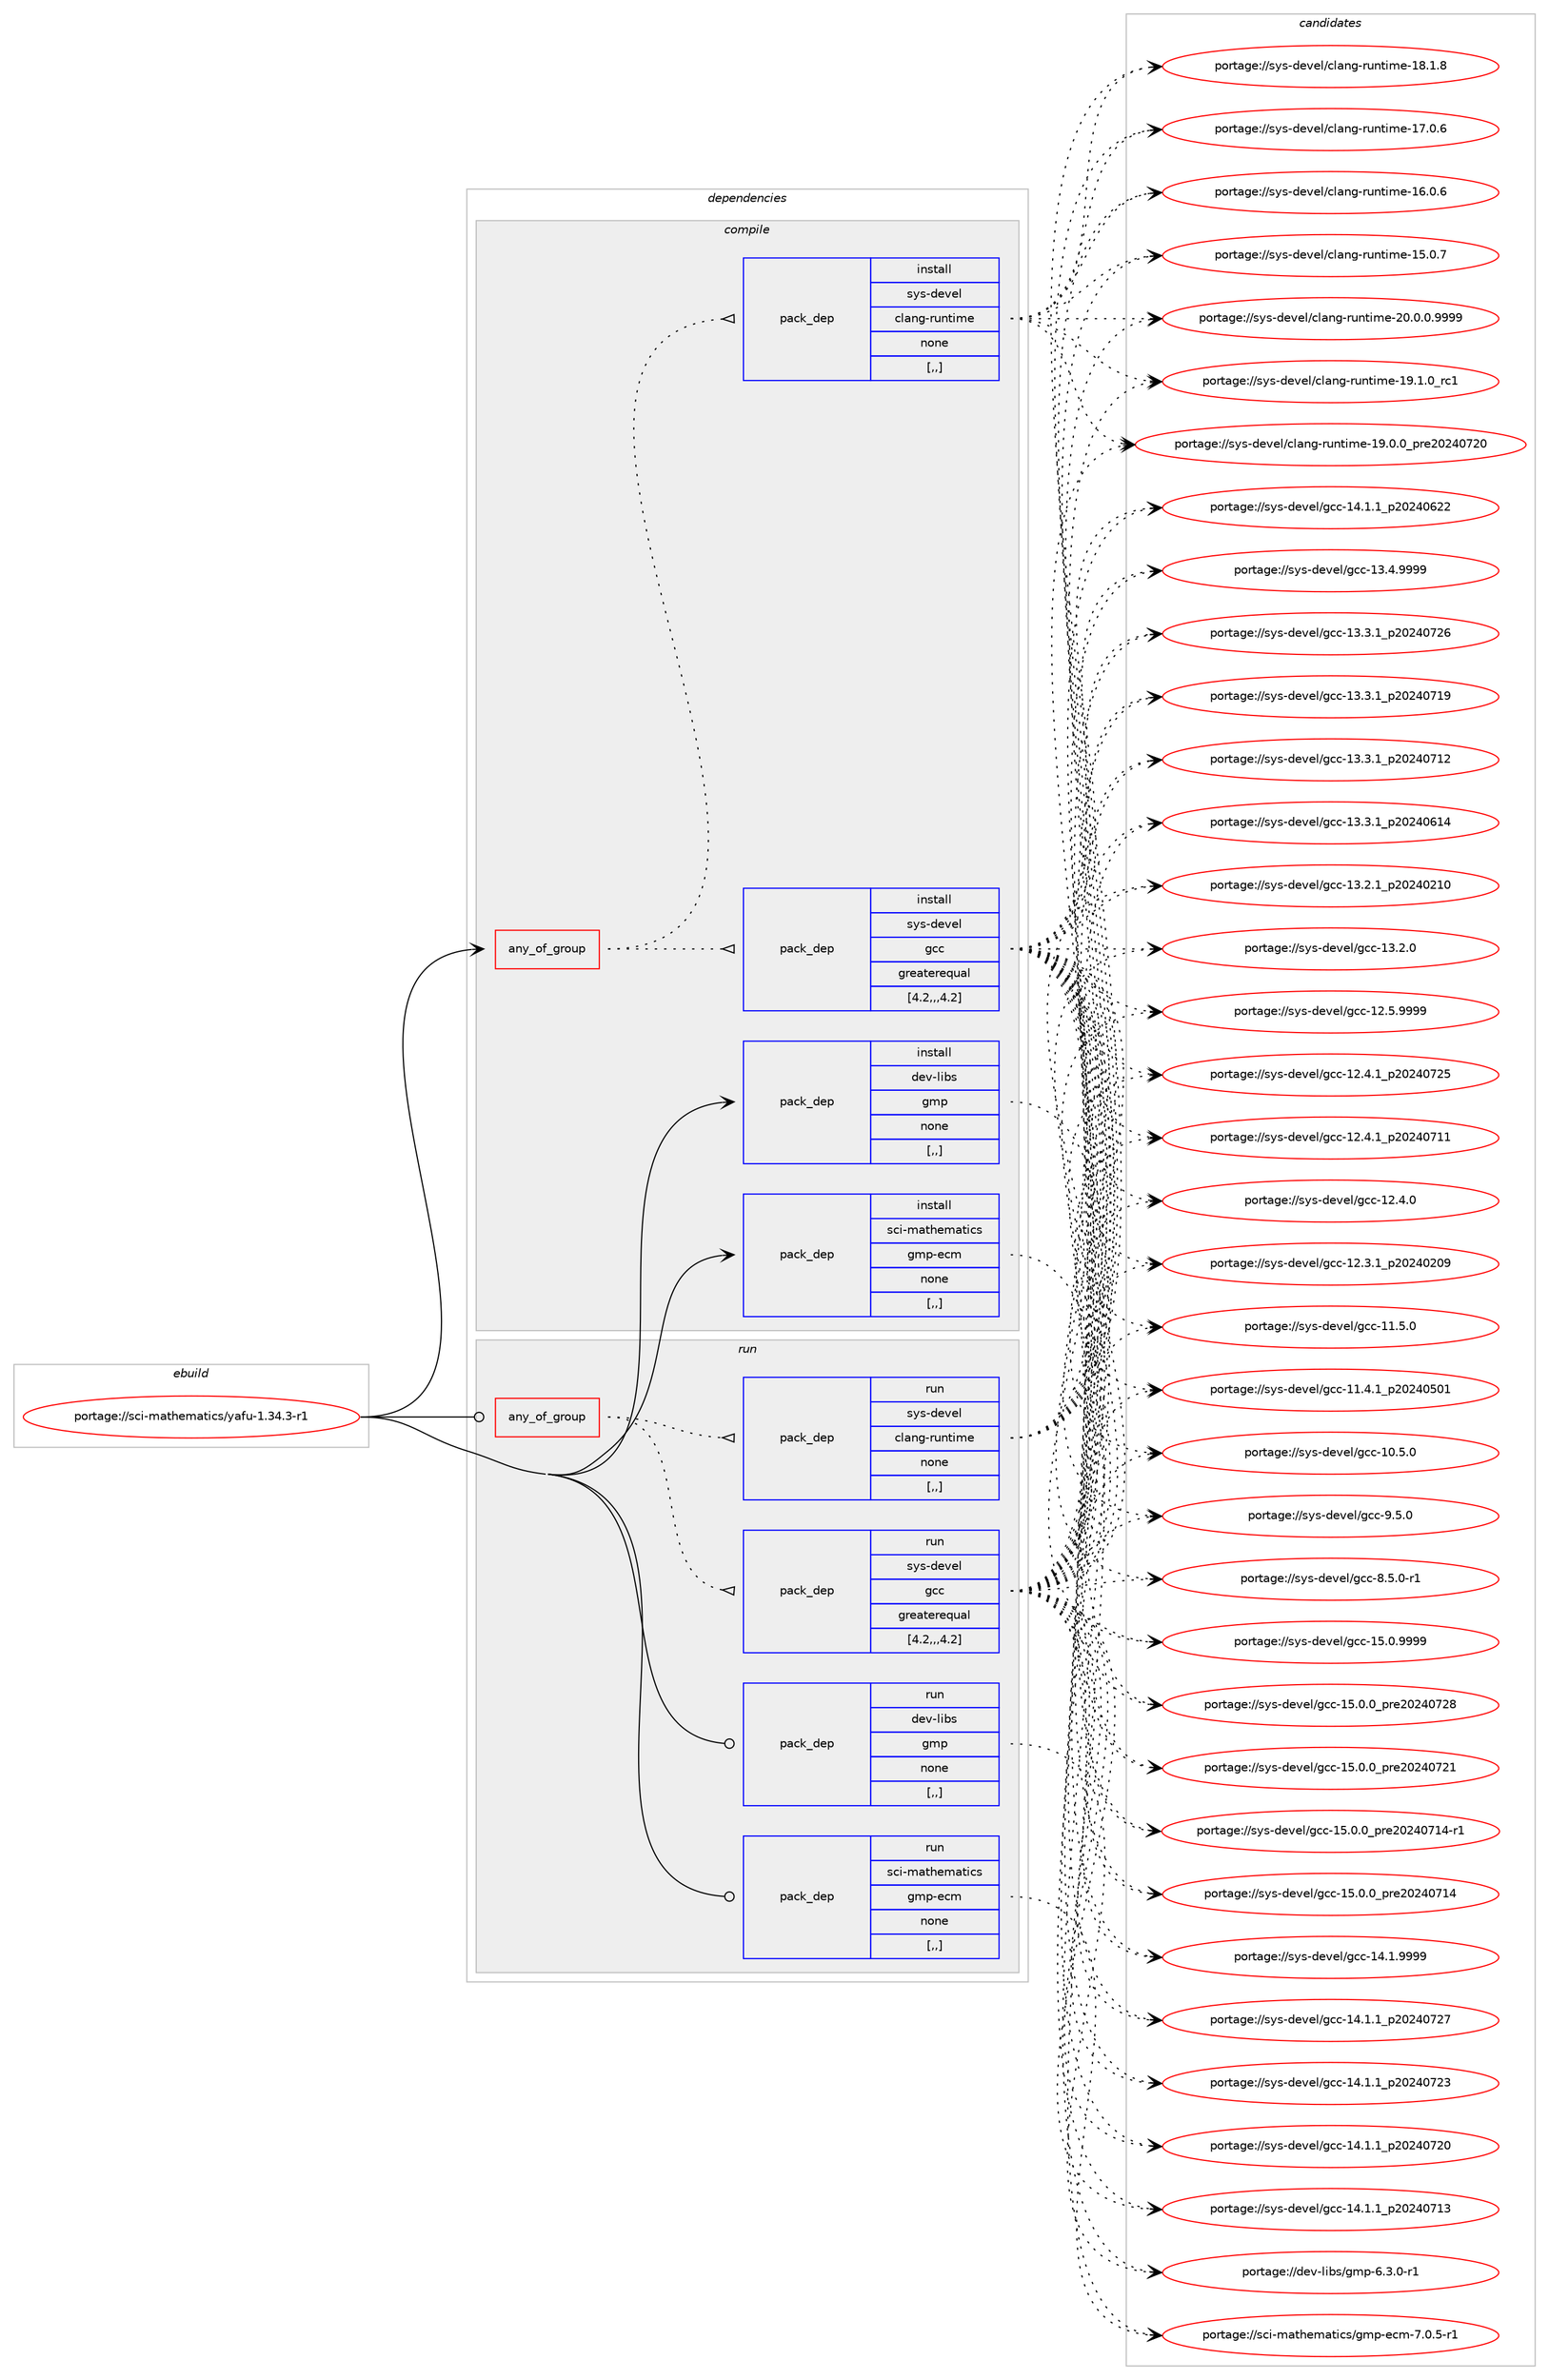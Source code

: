 digraph prolog {

# *************
# Graph options
# *************

newrank=true;
concentrate=true;
compound=true;
graph [rankdir=LR,fontname=Helvetica,fontsize=10,ranksep=1.5];#, ranksep=2.5, nodesep=0.2];
edge  [arrowhead=vee];
node  [fontname=Helvetica,fontsize=10];

# **********
# The ebuild
# **********

subgraph cluster_leftcol {
color=gray;
label=<<i>ebuild</i>>;
id [label="portage://sci-mathematics/yafu-1.34.3-r1", color=red, width=4, href="../sci-mathematics/yafu-1.34.3-r1.svg"];
}

# ****************
# The dependencies
# ****************

subgraph cluster_midcol {
color=gray;
label=<<i>dependencies</i>>;
subgraph cluster_compile {
fillcolor="#eeeeee";
style=filled;
label=<<i>compile</i>>;
subgraph any2677 {
dependency410387 [label=<<TABLE BORDER="0" CELLBORDER="1" CELLSPACING="0" CELLPADDING="4"><TR><TD CELLPADDING="10">any_of_group</TD></TR></TABLE>>, shape=none, color=red];subgraph pack298605 {
dependency410388 [label=<<TABLE BORDER="0" CELLBORDER="1" CELLSPACING="0" CELLPADDING="4" WIDTH="220"><TR><TD ROWSPAN="6" CELLPADDING="30">pack_dep</TD></TR><TR><TD WIDTH="110">install</TD></TR><TR><TD>sys-devel</TD></TR><TR><TD>gcc</TD></TR><TR><TD>greaterequal</TD></TR><TR><TD>[4.2,,,4.2]</TD></TR></TABLE>>, shape=none, color=blue];
}
dependency410387:e -> dependency410388:w [weight=20,style="dotted",arrowhead="oinv"];
subgraph pack298606 {
dependency410389 [label=<<TABLE BORDER="0" CELLBORDER="1" CELLSPACING="0" CELLPADDING="4" WIDTH="220"><TR><TD ROWSPAN="6" CELLPADDING="30">pack_dep</TD></TR><TR><TD WIDTH="110">install</TD></TR><TR><TD>sys-devel</TD></TR><TR><TD>clang-runtime</TD></TR><TR><TD>none</TD></TR><TR><TD>[,,]</TD></TR></TABLE>>, shape=none, color=blue];
}
dependency410387:e -> dependency410389:w [weight=20,style="dotted",arrowhead="oinv"];
}
id:e -> dependency410387:w [weight=20,style="solid",arrowhead="vee"];
subgraph pack298607 {
dependency410390 [label=<<TABLE BORDER="0" CELLBORDER="1" CELLSPACING="0" CELLPADDING="4" WIDTH="220"><TR><TD ROWSPAN="6" CELLPADDING="30">pack_dep</TD></TR><TR><TD WIDTH="110">install</TD></TR><TR><TD>dev-libs</TD></TR><TR><TD>gmp</TD></TR><TR><TD>none</TD></TR><TR><TD>[,,]</TD></TR></TABLE>>, shape=none, color=blue];
}
id:e -> dependency410390:w [weight=20,style="solid",arrowhead="vee"];
subgraph pack298608 {
dependency410391 [label=<<TABLE BORDER="0" CELLBORDER="1" CELLSPACING="0" CELLPADDING="4" WIDTH="220"><TR><TD ROWSPAN="6" CELLPADDING="30">pack_dep</TD></TR><TR><TD WIDTH="110">install</TD></TR><TR><TD>sci-mathematics</TD></TR><TR><TD>gmp-ecm</TD></TR><TR><TD>none</TD></TR><TR><TD>[,,]</TD></TR></TABLE>>, shape=none, color=blue];
}
id:e -> dependency410391:w [weight=20,style="solid",arrowhead="vee"];
}
subgraph cluster_compileandrun {
fillcolor="#eeeeee";
style=filled;
label=<<i>compile and run</i>>;
}
subgraph cluster_run {
fillcolor="#eeeeee";
style=filled;
label=<<i>run</i>>;
subgraph any2678 {
dependency410392 [label=<<TABLE BORDER="0" CELLBORDER="1" CELLSPACING="0" CELLPADDING="4"><TR><TD CELLPADDING="10">any_of_group</TD></TR></TABLE>>, shape=none, color=red];subgraph pack298609 {
dependency410393 [label=<<TABLE BORDER="0" CELLBORDER="1" CELLSPACING="0" CELLPADDING="4" WIDTH="220"><TR><TD ROWSPAN="6" CELLPADDING="30">pack_dep</TD></TR><TR><TD WIDTH="110">run</TD></TR><TR><TD>sys-devel</TD></TR><TR><TD>gcc</TD></TR><TR><TD>greaterequal</TD></TR><TR><TD>[4.2,,,4.2]</TD></TR></TABLE>>, shape=none, color=blue];
}
dependency410392:e -> dependency410393:w [weight=20,style="dotted",arrowhead="oinv"];
subgraph pack298610 {
dependency410394 [label=<<TABLE BORDER="0" CELLBORDER="1" CELLSPACING="0" CELLPADDING="4" WIDTH="220"><TR><TD ROWSPAN="6" CELLPADDING="30">pack_dep</TD></TR><TR><TD WIDTH="110">run</TD></TR><TR><TD>sys-devel</TD></TR><TR><TD>clang-runtime</TD></TR><TR><TD>none</TD></TR><TR><TD>[,,]</TD></TR></TABLE>>, shape=none, color=blue];
}
dependency410392:e -> dependency410394:w [weight=20,style="dotted",arrowhead="oinv"];
}
id:e -> dependency410392:w [weight=20,style="solid",arrowhead="odot"];
subgraph pack298611 {
dependency410395 [label=<<TABLE BORDER="0" CELLBORDER="1" CELLSPACING="0" CELLPADDING="4" WIDTH="220"><TR><TD ROWSPAN="6" CELLPADDING="30">pack_dep</TD></TR><TR><TD WIDTH="110">run</TD></TR><TR><TD>dev-libs</TD></TR><TR><TD>gmp</TD></TR><TR><TD>none</TD></TR><TR><TD>[,,]</TD></TR></TABLE>>, shape=none, color=blue];
}
id:e -> dependency410395:w [weight=20,style="solid",arrowhead="odot"];
subgraph pack298612 {
dependency410396 [label=<<TABLE BORDER="0" CELLBORDER="1" CELLSPACING="0" CELLPADDING="4" WIDTH="220"><TR><TD ROWSPAN="6" CELLPADDING="30">pack_dep</TD></TR><TR><TD WIDTH="110">run</TD></TR><TR><TD>sci-mathematics</TD></TR><TR><TD>gmp-ecm</TD></TR><TR><TD>none</TD></TR><TR><TD>[,,]</TD></TR></TABLE>>, shape=none, color=blue];
}
id:e -> dependency410396:w [weight=20,style="solid",arrowhead="odot"];
}
}

# **************
# The candidates
# **************

subgraph cluster_choices {
rank=same;
color=gray;
label=<<i>candidates</i>>;

subgraph choice298605 {
color=black;
nodesep=1;
choice1151211154510010111810110847103999945495346484657575757 [label="portage://sys-devel/gcc-15.0.9999", color=red, width=4,href="../sys-devel/gcc-15.0.9999.svg"];
choice1151211154510010111810110847103999945495346484648951121141015048505248555056 [label="portage://sys-devel/gcc-15.0.0_pre20240728", color=red, width=4,href="../sys-devel/gcc-15.0.0_pre20240728.svg"];
choice1151211154510010111810110847103999945495346484648951121141015048505248555049 [label="portage://sys-devel/gcc-15.0.0_pre20240721", color=red, width=4,href="../sys-devel/gcc-15.0.0_pre20240721.svg"];
choice11512111545100101118101108471039999454953464846489511211410150485052485549524511449 [label="portage://sys-devel/gcc-15.0.0_pre20240714-r1", color=red, width=4,href="../sys-devel/gcc-15.0.0_pre20240714-r1.svg"];
choice1151211154510010111810110847103999945495346484648951121141015048505248554952 [label="portage://sys-devel/gcc-15.0.0_pre20240714", color=red, width=4,href="../sys-devel/gcc-15.0.0_pre20240714.svg"];
choice1151211154510010111810110847103999945495246494657575757 [label="portage://sys-devel/gcc-14.1.9999", color=red, width=4,href="../sys-devel/gcc-14.1.9999.svg"];
choice1151211154510010111810110847103999945495246494649951125048505248555055 [label="portage://sys-devel/gcc-14.1.1_p20240727", color=red, width=4,href="../sys-devel/gcc-14.1.1_p20240727.svg"];
choice1151211154510010111810110847103999945495246494649951125048505248555051 [label="portage://sys-devel/gcc-14.1.1_p20240723", color=red, width=4,href="../sys-devel/gcc-14.1.1_p20240723.svg"];
choice1151211154510010111810110847103999945495246494649951125048505248555048 [label="portage://sys-devel/gcc-14.1.1_p20240720", color=red, width=4,href="../sys-devel/gcc-14.1.1_p20240720.svg"];
choice1151211154510010111810110847103999945495246494649951125048505248554951 [label="portage://sys-devel/gcc-14.1.1_p20240713", color=red, width=4,href="../sys-devel/gcc-14.1.1_p20240713.svg"];
choice1151211154510010111810110847103999945495246494649951125048505248545050 [label="portage://sys-devel/gcc-14.1.1_p20240622", color=red, width=4,href="../sys-devel/gcc-14.1.1_p20240622.svg"];
choice1151211154510010111810110847103999945495146524657575757 [label="portage://sys-devel/gcc-13.4.9999", color=red, width=4,href="../sys-devel/gcc-13.4.9999.svg"];
choice1151211154510010111810110847103999945495146514649951125048505248555054 [label="portage://sys-devel/gcc-13.3.1_p20240726", color=red, width=4,href="../sys-devel/gcc-13.3.1_p20240726.svg"];
choice1151211154510010111810110847103999945495146514649951125048505248554957 [label="portage://sys-devel/gcc-13.3.1_p20240719", color=red, width=4,href="../sys-devel/gcc-13.3.1_p20240719.svg"];
choice1151211154510010111810110847103999945495146514649951125048505248554950 [label="portage://sys-devel/gcc-13.3.1_p20240712", color=red, width=4,href="../sys-devel/gcc-13.3.1_p20240712.svg"];
choice1151211154510010111810110847103999945495146514649951125048505248544952 [label="portage://sys-devel/gcc-13.3.1_p20240614", color=red, width=4,href="../sys-devel/gcc-13.3.1_p20240614.svg"];
choice1151211154510010111810110847103999945495146504649951125048505248504948 [label="portage://sys-devel/gcc-13.2.1_p20240210", color=red, width=4,href="../sys-devel/gcc-13.2.1_p20240210.svg"];
choice1151211154510010111810110847103999945495146504648 [label="portage://sys-devel/gcc-13.2.0", color=red, width=4,href="../sys-devel/gcc-13.2.0.svg"];
choice1151211154510010111810110847103999945495046534657575757 [label="portage://sys-devel/gcc-12.5.9999", color=red, width=4,href="../sys-devel/gcc-12.5.9999.svg"];
choice1151211154510010111810110847103999945495046524649951125048505248555053 [label="portage://sys-devel/gcc-12.4.1_p20240725", color=red, width=4,href="../sys-devel/gcc-12.4.1_p20240725.svg"];
choice1151211154510010111810110847103999945495046524649951125048505248554949 [label="portage://sys-devel/gcc-12.4.1_p20240711", color=red, width=4,href="../sys-devel/gcc-12.4.1_p20240711.svg"];
choice1151211154510010111810110847103999945495046524648 [label="portage://sys-devel/gcc-12.4.0", color=red, width=4,href="../sys-devel/gcc-12.4.0.svg"];
choice1151211154510010111810110847103999945495046514649951125048505248504857 [label="portage://sys-devel/gcc-12.3.1_p20240209", color=red, width=4,href="../sys-devel/gcc-12.3.1_p20240209.svg"];
choice1151211154510010111810110847103999945494946534648 [label="portage://sys-devel/gcc-11.5.0", color=red, width=4,href="../sys-devel/gcc-11.5.0.svg"];
choice1151211154510010111810110847103999945494946524649951125048505248534849 [label="portage://sys-devel/gcc-11.4.1_p20240501", color=red, width=4,href="../sys-devel/gcc-11.4.1_p20240501.svg"];
choice1151211154510010111810110847103999945494846534648 [label="portage://sys-devel/gcc-10.5.0", color=red, width=4,href="../sys-devel/gcc-10.5.0.svg"];
choice11512111545100101118101108471039999455746534648 [label="portage://sys-devel/gcc-9.5.0", color=red, width=4,href="../sys-devel/gcc-9.5.0.svg"];
choice115121115451001011181011084710399994556465346484511449 [label="portage://sys-devel/gcc-8.5.0-r1", color=red, width=4,href="../sys-devel/gcc-8.5.0-r1.svg"];
dependency410388:e -> choice1151211154510010111810110847103999945495346484657575757:w [style=dotted,weight="100"];
dependency410388:e -> choice1151211154510010111810110847103999945495346484648951121141015048505248555056:w [style=dotted,weight="100"];
dependency410388:e -> choice1151211154510010111810110847103999945495346484648951121141015048505248555049:w [style=dotted,weight="100"];
dependency410388:e -> choice11512111545100101118101108471039999454953464846489511211410150485052485549524511449:w [style=dotted,weight="100"];
dependency410388:e -> choice1151211154510010111810110847103999945495346484648951121141015048505248554952:w [style=dotted,weight="100"];
dependency410388:e -> choice1151211154510010111810110847103999945495246494657575757:w [style=dotted,weight="100"];
dependency410388:e -> choice1151211154510010111810110847103999945495246494649951125048505248555055:w [style=dotted,weight="100"];
dependency410388:e -> choice1151211154510010111810110847103999945495246494649951125048505248555051:w [style=dotted,weight="100"];
dependency410388:e -> choice1151211154510010111810110847103999945495246494649951125048505248555048:w [style=dotted,weight="100"];
dependency410388:e -> choice1151211154510010111810110847103999945495246494649951125048505248554951:w [style=dotted,weight="100"];
dependency410388:e -> choice1151211154510010111810110847103999945495246494649951125048505248545050:w [style=dotted,weight="100"];
dependency410388:e -> choice1151211154510010111810110847103999945495146524657575757:w [style=dotted,weight="100"];
dependency410388:e -> choice1151211154510010111810110847103999945495146514649951125048505248555054:w [style=dotted,weight="100"];
dependency410388:e -> choice1151211154510010111810110847103999945495146514649951125048505248554957:w [style=dotted,weight="100"];
dependency410388:e -> choice1151211154510010111810110847103999945495146514649951125048505248554950:w [style=dotted,weight="100"];
dependency410388:e -> choice1151211154510010111810110847103999945495146514649951125048505248544952:w [style=dotted,weight="100"];
dependency410388:e -> choice1151211154510010111810110847103999945495146504649951125048505248504948:w [style=dotted,weight="100"];
dependency410388:e -> choice1151211154510010111810110847103999945495146504648:w [style=dotted,weight="100"];
dependency410388:e -> choice1151211154510010111810110847103999945495046534657575757:w [style=dotted,weight="100"];
dependency410388:e -> choice1151211154510010111810110847103999945495046524649951125048505248555053:w [style=dotted,weight="100"];
dependency410388:e -> choice1151211154510010111810110847103999945495046524649951125048505248554949:w [style=dotted,weight="100"];
dependency410388:e -> choice1151211154510010111810110847103999945495046524648:w [style=dotted,weight="100"];
dependency410388:e -> choice1151211154510010111810110847103999945495046514649951125048505248504857:w [style=dotted,weight="100"];
dependency410388:e -> choice1151211154510010111810110847103999945494946534648:w [style=dotted,weight="100"];
dependency410388:e -> choice1151211154510010111810110847103999945494946524649951125048505248534849:w [style=dotted,weight="100"];
dependency410388:e -> choice1151211154510010111810110847103999945494846534648:w [style=dotted,weight="100"];
dependency410388:e -> choice11512111545100101118101108471039999455746534648:w [style=dotted,weight="100"];
dependency410388:e -> choice115121115451001011181011084710399994556465346484511449:w [style=dotted,weight="100"];
}
subgraph choice298606 {
color=black;
nodesep=1;
choice1151211154510010111810110847991089711010345114117110116105109101455048464846484657575757 [label="portage://sys-devel/clang-runtime-20.0.0.9999", color=red, width=4,href="../sys-devel/clang-runtime-20.0.0.9999.svg"];
choice115121115451001011181011084799108971101034511411711011610510910145495746494648951149949 [label="portage://sys-devel/clang-runtime-19.1.0_rc1", color=red, width=4,href="../sys-devel/clang-runtime-19.1.0_rc1.svg"];
choice115121115451001011181011084799108971101034511411711011610510910145495746484648951121141015048505248555048 [label="portage://sys-devel/clang-runtime-19.0.0_pre20240720", color=red, width=4,href="../sys-devel/clang-runtime-19.0.0_pre20240720.svg"];
choice115121115451001011181011084799108971101034511411711011610510910145495646494656 [label="portage://sys-devel/clang-runtime-18.1.8", color=red, width=4,href="../sys-devel/clang-runtime-18.1.8.svg"];
choice115121115451001011181011084799108971101034511411711011610510910145495546484654 [label="portage://sys-devel/clang-runtime-17.0.6", color=red, width=4,href="../sys-devel/clang-runtime-17.0.6.svg"];
choice115121115451001011181011084799108971101034511411711011610510910145495446484654 [label="portage://sys-devel/clang-runtime-16.0.6", color=red, width=4,href="../sys-devel/clang-runtime-16.0.6.svg"];
choice115121115451001011181011084799108971101034511411711011610510910145495346484655 [label="portage://sys-devel/clang-runtime-15.0.7", color=red, width=4,href="../sys-devel/clang-runtime-15.0.7.svg"];
dependency410389:e -> choice1151211154510010111810110847991089711010345114117110116105109101455048464846484657575757:w [style=dotted,weight="100"];
dependency410389:e -> choice115121115451001011181011084799108971101034511411711011610510910145495746494648951149949:w [style=dotted,weight="100"];
dependency410389:e -> choice115121115451001011181011084799108971101034511411711011610510910145495746484648951121141015048505248555048:w [style=dotted,weight="100"];
dependency410389:e -> choice115121115451001011181011084799108971101034511411711011610510910145495646494656:w [style=dotted,weight="100"];
dependency410389:e -> choice115121115451001011181011084799108971101034511411711011610510910145495546484654:w [style=dotted,weight="100"];
dependency410389:e -> choice115121115451001011181011084799108971101034511411711011610510910145495446484654:w [style=dotted,weight="100"];
dependency410389:e -> choice115121115451001011181011084799108971101034511411711011610510910145495346484655:w [style=dotted,weight="100"];
}
subgraph choice298607 {
color=black;
nodesep=1;
choice1001011184510810598115471031091124554465146484511449 [label="portage://dev-libs/gmp-6.3.0-r1", color=red, width=4,href="../dev-libs/gmp-6.3.0-r1.svg"];
dependency410390:e -> choice1001011184510810598115471031091124554465146484511449:w [style=dotted,weight="100"];
}
subgraph choice298608 {
color=black;
nodesep=1;
choice11599105451099711610410110997116105991154710310911245101991094555464846534511449 [label="portage://sci-mathematics/gmp-ecm-7.0.5-r1", color=red, width=4,href="../sci-mathematics/gmp-ecm-7.0.5-r1.svg"];
dependency410391:e -> choice11599105451099711610410110997116105991154710310911245101991094555464846534511449:w [style=dotted,weight="100"];
}
subgraph choice298609 {
color=black;
nodesep=1;
choice1151211154510010111810110847103999945495346484657575757 [label="portage://sys-devel/gcc-15.0.9999", color=red, width=4,href="../sys-devel/gcc-15.0.9999.svg"];
choice1151211154510010111810110847103999945495346484648951121141015048505248555056 [label="portage://sys-devel/gcc-15.0.0_pre20240728", color=red, width=4,href="../sys-devel/gcc-15.0.0_pre20240728.svg"];
choice1151211154510010111810110847103999945495346484648951121141015048505248555049 [label="portage://sys-devel/gcc-15.0.0_pre20240721", color=red, width=4,href="../sys-devel/gcc-15.0.0_pre20240721.svg"];
choice11512111545100101118101108471039999454953464846489511211410150485052485549524511449 [label="portage://sys-devel/gcc-15.0.0_pre20240714-r1", color=red, width=4,href="../sys-devel/gcc-15.0.0_pre20240714-r1.svg"];
choice1151211154510010111810110847103999945495346484648951121141015048505248554952 [label="portage://sys-devel/gcc-15.0.0_pre20240714", color=red, width=4,href="../sys-devel/gcc-15.0.0_pre20240714.svg"];
choice1151211154510010111810110847103999945495246494657575757 [label="portage://sys-devel/gcc-14.1.9999", color=red, width=4,href="../sys-devel/gcc-14.1.9999.svg"];
choice1151211154510010111810110847103999945495246494649951125048505248555055 [label="portage://sys-devel/gcc-14.1.1_p20240727", color=red, width=4,href="../sys-devel/gcc-14.1.1_p20240727.svg"];
choice1151211154510010111810110847103999945495246494649951125048505248555051 [label="portage://sys-devel/gcc-14.1.1_p20240723", color=red, width=4,href="../sys-devel/gcc-14.1.1_p20240723.svg"];
choice1151211154510010111810110847103999945495246494649951125048505248555048 [label="portage://sys-devel/gcc-14.1.1_p20240720", color=red, width=4,href="../sys-devel/gcc-14.1.1_p20240720.svg"];
choice1151211154510010111810110847103999945495246494649951125048505248554951 [label="portage://sys-devel/gcc-14.1.1_p20240713", color=red, width=4,href="../sys-devel/gcc-14.1.1_p20240713.svg"];
choice1151211154510010111810110847103999945495246494649951125048505248545050 [label="portage://sys-devel/gcc-14.1.1_p20240622", color=red, width=4,href="../sys-devel/gcc-14.1.1_p20240622.svg"];
choice1151211154510010111810110847103999945495146524657575757 [label="portage://sys-devel/gcc-13.4.9999", color=red, width=4,href="../sys-devel/gcc-13.4.9999.svg"];
choice1151211154510010111810110847103999945495146514649951125048505248555054 [label="portage://sys-devel/gcc-13.3.1_p20240726", color=red, width=4,href="../sys-devel/gcc-13.3.1_p20240726.svg"];
choice1151211154510010111810110847103999945495146514649951125048505248554957 [label="portage://sys-devel/gcc-13.3.1_p20240719", color=red, width=4,href="../sys-devel/gcc-13.3.1_p20240719.svg"];
choice1151211154510010111810110847103999945495146514649951125048505248554950 [label="portage://sys-devel/gcc-13.3.1_p20240712", color=red, width=4,href="../sys-devel/gcc-13.3.1_p20240712.svg"];
choice1151211154510010111810110847103999945495146514649951125048505248544952 [label="portage://sys-devel/gcc-13.3.1_p20240614", color=red, width=4,href="../sys-devel/gcc-13.3.1_p20240614.svg"];
choice1151211154510010111810110847103999945495146504649951125048505248504948 [label="portage://sys-devel/gcc-13.2.1_p20240210", color=red, width=4,href="../sys-devel/gcc-13.2.1_p20240210.svg"];
choice1151211154510010111810110847103999945495146504648 [label="portage://sys-devel/gcc-13.2.0", color=red, width=4,href="../sys-devel/gcc-13.2.0.svg"];
choice1151211154510010111810110847103999945495046534657575757 [label="portage://sys-devel/gcc-12.5.9999", color=red, width=4,href="../sys-devel/gcc-12.5.9999.svg"];
choice1151211154510010111810110847103999945495046524649951125048505248555053 [label="portage://sys-devel/gcc-12.4.1_p20240725", color=red, width=4,href="../sys-devel/gcc-12.4.1_p20240725.svg"];
choice1151211154510010111810110847103999945495046524649951125048505248554949 [label="portage://sys-devel/gcc-12.4.1_p20240711", color=red, width=4,href="../sys-devel/gcc-12.4.1_p20240711.svg"];
choice1151211154510010111810110847103999945495046524648 [label="portage://sys-devel/gcc-12.4.0", color=red, width=4,href="../sys-devel/gcc-12.4.0.svg"];
choice1151211154510010111810110847103999945495046514649951125048505248504857 [label="portage://sys-devel/gcc-12.3.1_p20240209", color=red, width=4,href="../sys-devel/gcc-12.3.1_p20240209.svg"];
choice1151211154510010111810110847103999945494946534648 [label="portage://sys-devel/gcc-11.5.0", color=red, width=4,href="../sys-devel/gcc-11.5.0.svg"];
choice1151211154510010111810110847103999945494946524649951125048505248534849 [label="portage://sys-devel/gcc-11.4.1_p20240501", color=red, width=4,href="../sys-devel/gcc-11.4.1_p20240501.svg"];
choice1151211154510010111810110847103999945494846534648 [label="portage://sys-devel/gcc-10.5.0", color=red, width=4,href="../sys-devel/gcc-10.5.0.svg"];
choice11512111545100101118101108471039999455746534648 [label="portage://sys-devel/gcc-9.5.0", color=red, width=4,href="../sys-devel/gcc-9.5.0.svg"];
choice115121115451001011181011084710399994556465346484511449 [label="portage://sys-devel/gcc-8.5.0-r1", color=red, width=4,href="../sys-devel/gcc-8.5.0-r1.svg"];
dependency410393:e -> choice1151211154510010111810110847103999945495346484657575757:w [style=dotted,weight="100"];
dependency410393:e -> choice1151211154510010111810110847103999945495346484648951121141015048505248555056:w [style=dotted,weight="100"];
dependency410393:e -> choice1151211154510010111810110847103999945495346484648951121141015048505248555049:w [style=dotted,weight="100"];
dependency410393:e -> choice11512111545100101118101108471039999454953464846489511211410150485052485549524511449:w [style=dotted,weight="100"];
dependency410393:e -> choice1151211154510010111810110847103999945495346484648951121141015048505248554952:w [style=dotted,weight="100"];
dependency410393:e -> choice1151211154510010111810110847103999945495246494657575757:w [style=dotted,weight="100"];
dependency410393:e -> choice1151211154510010111810110847103999945495246494649951125048505248555055:w [style=dotted,weight="100"];
dependency410393:e -> choice1151211154510010111810110847103999945495246494649951125048505248555051:w [style=dotted,weight="100"];
dependency410393:e -> choice1151211154510010111810110847103999945495246494649951125048505248555048:w [style=dotted,weight="100"];
dependency410393:e -> choice1151211154510010111810110847103999945495246494649951125048505248554951:w [style=dotted,weight="100"];
dependency410393:e -> choice1151211154510010111810110847103999945495246494649951125048505248545050:w [style=dotted,weight="100"];
dependency410393:e -> choice1151211154510010111810110847103999945495146524657575757:w [style=dotted,weight="100"];
dependency410393:e -> choice1151211154510010111810110847103999945495146514649951125048505248555054:w [style=dotted,weight="100"];
dependency410393:e -> choice1151211154510010111810110847103999945495146514649951125048505248554957:w [style=dotted,weight="100"];
dependency410393:e -> choice1151211154510010111810110847103999945495146514649951125048505248554950:w [style=dotted,weight="100"];
dependency410393:e -> choice1151211154510010111810110847103999945495146514649951125048505248544952:w [style=dotted,weight="100"];
dependency410393:e -> choice1151211154510010111810110847103999945495146504649951125048505248504948:w [style=dotted,weight="100"];
dependency410393:e -> choice1151211154510010111810110847103999945495146504648:w [style=dotted,weight="100"];
dependency410393:e -> choice1151211154510010111810110847103999945495046534657575757:w [style=dotted,weight="100"];
dependency410393:e -> choice1151211154510010111810110847103999945495046524649951125048505248555053:w [style=dotted,weight="100"];
dependency410393:e -> choice1151211154510010111810110847103999945495046524649951125048505248554949:w [style=dotted,weight="100"];
dependency410393:e -> choice1151211154510010111810110847103999945495046524648:w [style=dotted,weight="100"];
dependency410393:e -> choice1151211154510010111810110847103999945495046514649951125048505248504857:w [style=dotted,weight="100"];
dependency410393:e -> choice1151211154510010111810110847103999945494946534648:w [style=dotted,weight="100"];
dependency410393:e -> choice1151211154510010111810110847103999945494946524649951125048505248534849:w [style=dotted,weight="100"];
dependency410393:e -> choice1151211154510010111810110847103999945494846534648:w [style=dotted,weight="100"];
dependency410393:e -> choice11512111545100101118101108471039999455746534648:w [style=dotted,weight="100"];
dependency410393:e -> choice115121115451001011181011084710399994556465346484511449:w [style=dotted,weight="100"];
}
subgraph choice298610 {
color=black;
nodesep=1;
choice1151211154510010111810110847991089711010345114117110116105109101455048464846484657575757 [label="portage://sys-devel/clang-runtime-20.0.0.9999", color=red, width=4,href="../sys-devel/clang-runtime-20.0.0.9999.svg"];
choice115121115451001011181011084799108971101034511411711011610510910145495746494648951149949 [label="portage://sys-devel/clang-runtime-19.1.0_rc1", color=red, width=4,href="../sys-devel/clang-runtime-19.1.0_rc1.svg"];
choice115121115451001011181011084799108971101034511411711011610510910145495746484648951121141015048505248555048 [label="portage://sys-devel/clang-runtime-19.0.0_pre20240720", color=red, width=4,href="../sys-devel/clang-runtime-19.0.0_pre20240720.svg"];
choice115121115451001011181011084799108971101034511411711011610510910145495646494656 [label="portage://sys-devel/clang-runtime-18.1.8", color=red, width=4,href="../sys-devel/clang-runtime-18.1.8.svg"];
choice115121115451001011181011084799108971101034511411711011610510910145495546484654 [label="portage://sys-devel/clang-runtime-17.0.6", color=red, width=4,href="../sys-devel/clang-runtime-17.0.6.svg"];
choice115121115451001011181011084799108971101034511411711011610510910145495446484654 [label="portage://sys-devel/clang-runtime-16.0.6", color=red, width=4,href="../sys-devel/clang-runtime-16.0.6.svg"];
choice115121115451001011181011084799108971101034511411711011610510910145495346484655 [label="portage://sys-devel/clang-runtime-15.0.7", color=red, width=4,href="../sys-devel/clang-runtime-15.0.7.svg"];
dependency410394:e -> choice1151211154510010111810110847991089711010345114117110116105109101455048464846484657575757:w [style=dotted,weight="100"];
dependency410394:e -> choice115121115451001011181011084799108971101034511411711011610510910145495746494648951149949:w [style=dotted,weight="100"];
dependency410394:e -> choice115121115451001011181011084799108971101034511411711011610510910145495746484648951121141015048505248555048:w [style=dotted,weight="100"];
dependency410394:e -> choice115121115451001011181011084799108971101034511411711011610510910145495646494656:w [style=dotted,weight="100"];
dependency410394:e -> choice115121115451001011181011084799108971101034511411711011610510910145495546484654:w [style=dotted,weight="100"];
dependency410394:e -> choice115121115451001011181011084799108971101034511411711011610510910145495446484654:w [style=dotted,weight="100"];
dependency410394:e -> choice115121115451001011181011084799108971101034511411711011610510910145495346484655:w [style=dotted,weight="100"];
}
subgraph choice298611 {
color=black;
nodesep=1;
choice1001011184510810598115471031091124554465146484511449 [label="portage://dev-libs/gmp-6.3.0-r1", color=red, width=4,href="../dev-libs/gmp-6.3.0-r1.svg"];
dependency410395:e -> choice1001011184510810598115471031091124554465146484511449:w [style=dotted,weight="100"];
}
subgraph choice298612 {
color=black;
nodesep=1;
choice11599105451099711610410110997116105991154710310911245101991094555464846534511449 [label="portage://sci-mathematics/gmp-ecm-7.0.5-r1", color=red, width=4,href="../sci-mathematics/gmp-ecm-7.0.5-r1.svg"];
dependency410396:e -> choice11599105451099711610410110997116105991154710310911245101991094555464846534511449:w [style=dotted,weight="100"];
}
}

}
